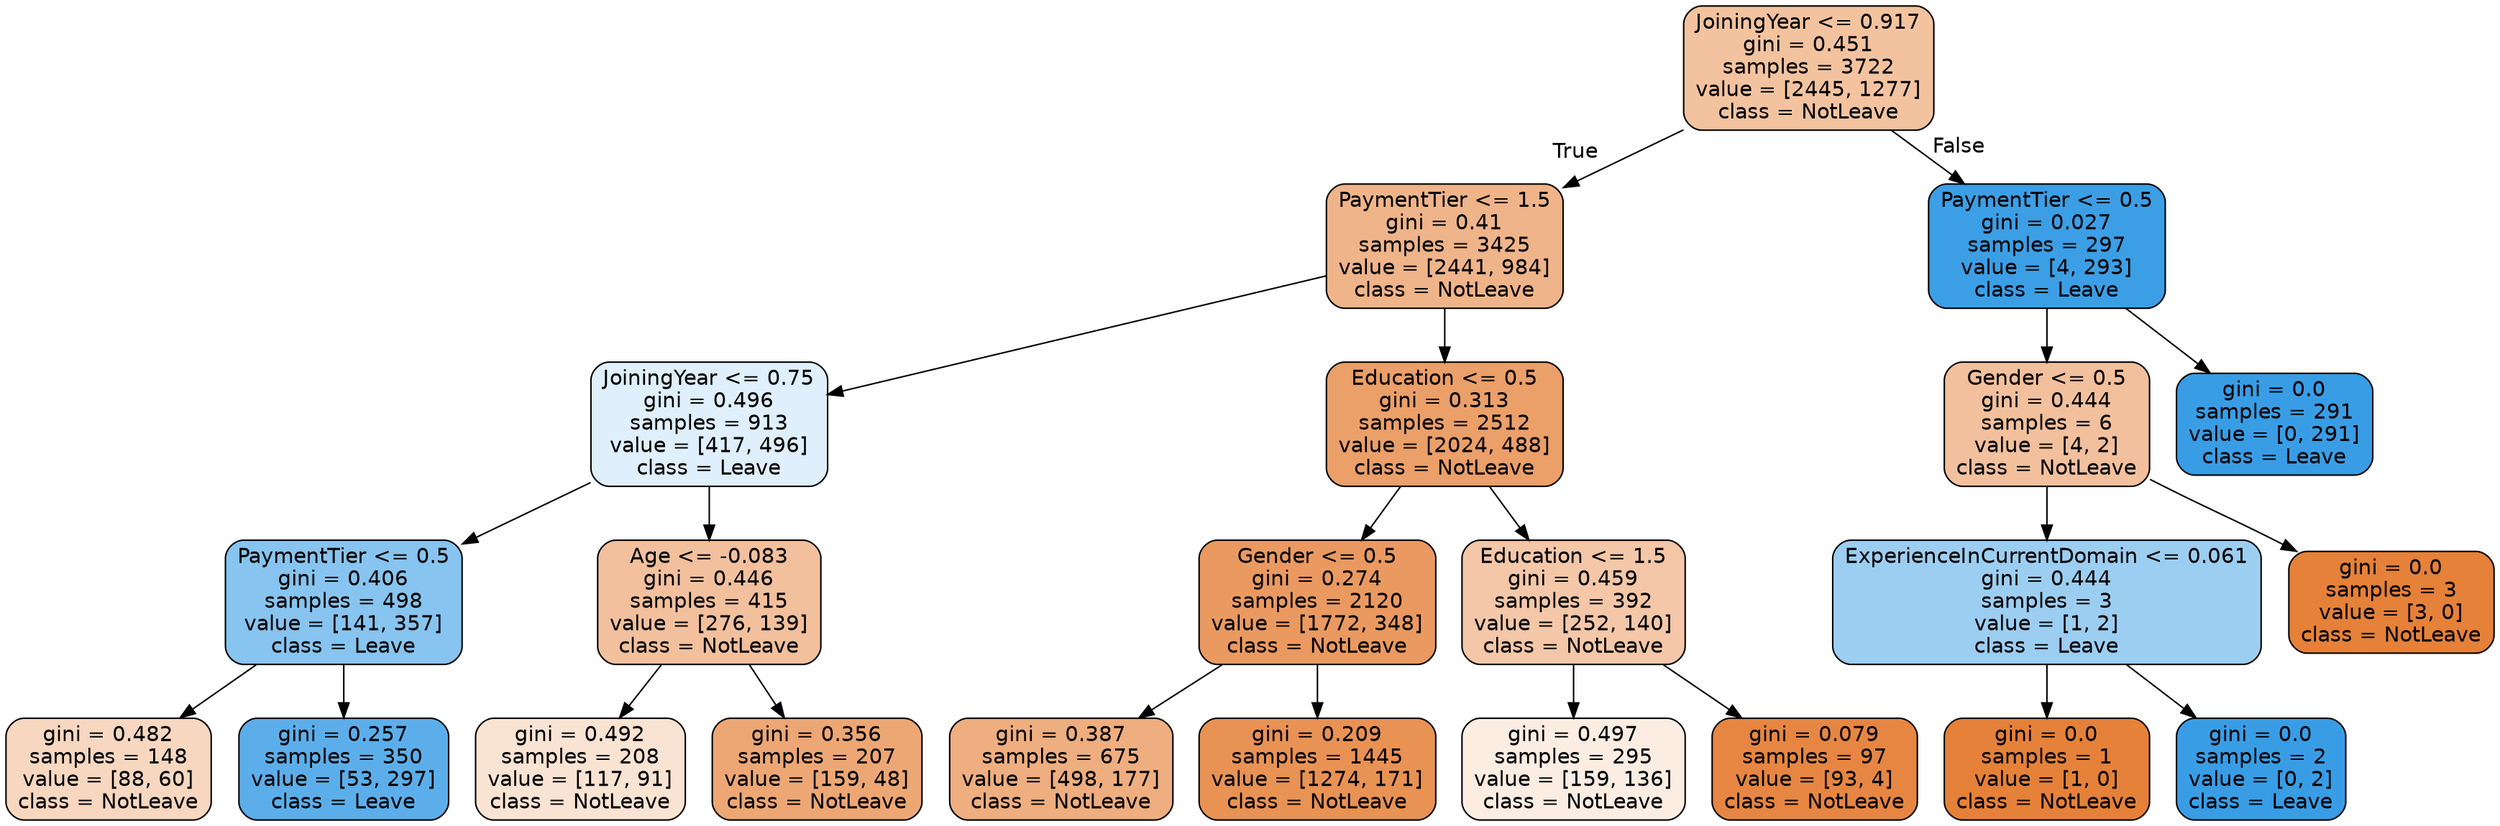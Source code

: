 digraph Tree {
node [shape=box, style="filled, rounded", color="black", fontname="helvetica"] ;
edge [fontname="helvetica"] ;
0 [label="JoiningYear <= 0.917\ngini = 0.451\nsamples = 3722\nvalue = [2445, 1277]\nclass = NotLeave", fillcolor="#f3c3a0"] ;
1 [label="PaymentTier <= 1.5\ngini = 0.41\nsamples = 3425\nvalue = [2441, 984]\nclass = NotLeave", fillcolor="#efb489"] ;
0 -> 1 [labeldistance=2.5, labelangle=45, headlabel="True"] ;
2 [label="JoiningYear <= 0.75\ngini = 0.496\nsamples = 913\nvalue = [417, 496]\nclass = Leave", fillcolor="#dfeffb"] ;
1 -> 2 ;
3 [label="PaymentTier <= 0.5\ngini = 0.406\nsamples = 498\nvalue = [141, 357]\nclass = Leave", fillcolor="#87c4ef"] ;
2 -> 3 ;
4 [label="gini = 0.482\nsamples = 148\nvalue = [88, 60]\nclass = NotLeave", fillcolor="#f7d7c0"] ;
3 -> 4 ;
5 [label="gini = 0.257\nsamples = 350\nvalue = [53, 297]\nclass = Leave", fillcolor="#5caeea"] ;
3 -> 5 ;
6 [label="Age <= -0.083\ngini = 0.446\nsamples = 415\nvalue = [276, 139]\nclass = NotLeave", fillcolor="#f2c09d"] ;
2 -> 6 ;
7 [label="gini = 0.492\nsamples = 208\nvalue = [117, 91]\nclass = NotLeave", fillcolor="#f9e3d3"] ;
6 -> 7 ;
8 [label="gini = 0.356\nsamples = 207\nvalue = [159, 48]\nclass = NotLeave", fillcolor="#eda775"] ;
6 -> 8 ;
9 [label="Education <= 0.5\ngini = 0.313\nsamples = 2512\nvalue = [2024, 488]\nclass = NotLeave", fillcolor="#eb9f69"] ;
1 -> 9 ;
10 [label="Gender <= 0.5\ngini = 0.274\nsamples = 2120\nvalue = [1772, 348]\nclass = NotLeave", fillcolor="#ea9a60"] ;
9 -> 10 ;
11 [label="gini = 0.387\nsamples = 675\nvalue = [498, 177]\nclass = NotLeave", fillcolor="#eeae7f"] ;
10 -> 11 ;
12 [label="gini = 0.209\nsamples = 1445\nvalue = [1274, 171]\nclass = NotLeave", fillcolor="#e89254"] ;
10 -> 12 ;
13 [label="Education <= 1.5\ngini = 0.459\nsamples = 392\nvalue = [252, 140]\nclass = NotLeave", fillcolor="#f3c7a7"] ;
9 -> 13 ;
14 [label="gini = 0.497\nsamples = 295\nvalue = [159, 136]\nclass = NotLeave", fillcolor="#fbede2"] ;
13 -> 14 ;
15 [label="gini = 0.079\nsamples = 97\nvalue = [93, 4]\nclass = NotLeave", fillcolor="#e68642"] ;
13 -> 15 ;
16 [label="PaymentTier <= 0.5\ngini = 0.027\nsamples = 297\nvalue = [4, 293]\nclass = Leave", fillcolor="#3c9ee5"] ;
0 -> 16 [labeldistance=2.5, labelangle=-45, headlabel="False"] ;
17 [label="Gender <= 0.5\ngini = 0.444\nsamples = 6\nvalue = [4, 2]\nclass = NotLeave", fillcolor="#f2c09c"] ;
16 -> 17 ;
18 [label="ExperienceInCurrentDomain <= 0.061\ngini = 0.444\nsamples = 3\nvalue = [1, 2]\nclass = Leave", fillcolor="#9ccef2"] ;
17 -> 18 ;
19 [label="gini = 0.0\nsamples = 1\nvalue = [1, 0]\nclass = NotLeave", fillcolor="#e58139"] ;
18 -> 19 ;
20 [label="gini = 0.0\nsamples = 2\nvalue = [0, 2]\nclass = Leave", fillcolor="#399de5"] ;
18 -> 20 ;
21 [label="gini = 0.0\nsamples = 3\nvalue = [3, 0]\nclass = NotLeave", fillcolor="#e58139"] ;
17 -> 21 ;
22 [label="gini = 0.0\nsamples = 291\nvalue = [0, 291]\nclass = Leave", fillcolor="#399de5"] ;
16 -> 22 ;
}